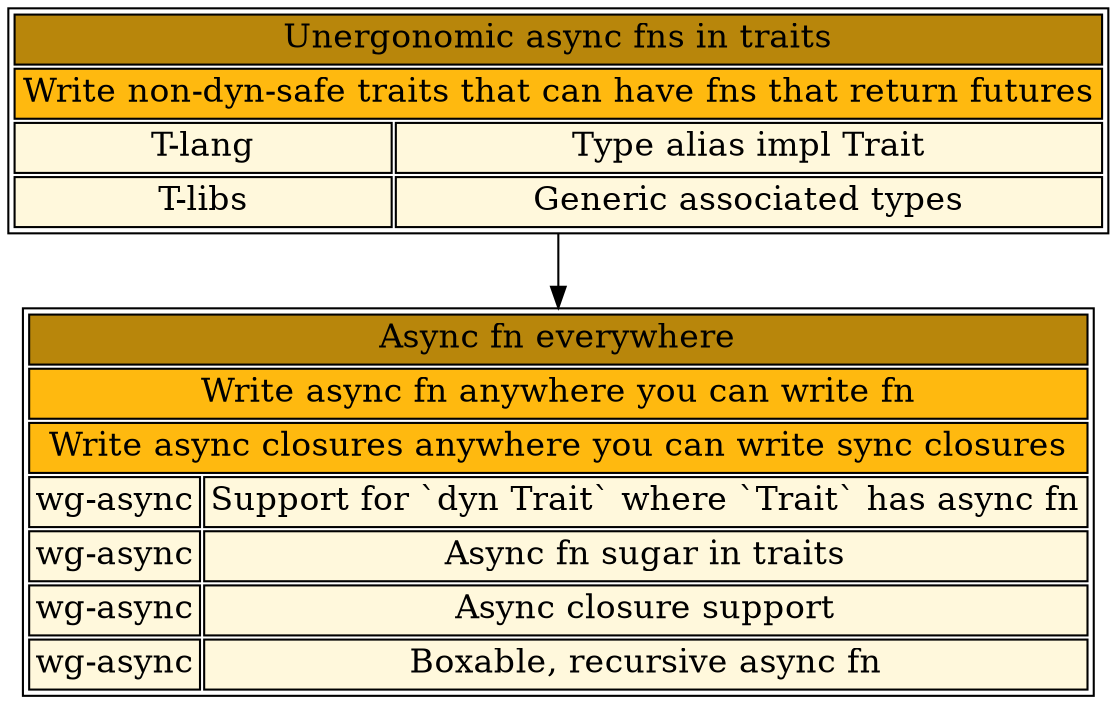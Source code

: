 digraph g {
graph [ rankdir = "TD" ];
node [ fontsize="16", shape = "ellipse" ];
edge [ ];
"async-traits" [
  label = <<table>
    <tr><td bgcolor="darkgoldenrod" colspan="2">Unergonomic async fns in traits</td></tr>
    <tr><td bgcolor="darkgoldenrod1" colspan="2">Write non-dyn-safe traits that can have fns that return futures</td></tr>
    <tr><td bgcolor="cornsilk">T-lang</td><td bgcolor="cornsilk">Type alias impl Trait</td></tr>
    <tr><td bgcolor="cornsilk">T-libs</td><td bgcolor="cornsilk">Generic associated types</td></tr>
  </table>>
  shape = "none"
  margin = 0
]
"async-fn-everywhere" [
  label = <<table>
    <tr><td bgcolor="darkgoldenrod" colspan="2">Async fn everywhere</td></tr>
    <tr><td bgcolor="darkgoldenrod1" colspan="2">Write async fn anywhere you can write fn</td></tr>
    <tr><td bgcolor="darkgoldenrod1" colspan="2">Write async closures anywhere you can write sync closures</td></tr>
    <tr><td bgcolor="cornsilk">wg-async</td><td bgcolor="cornsilk">Support for `dyn Trait` where `Trait` has async fn</td></tr>
    <tr><td bgcolor="cornsilk">wg-async</td><td bgcolor="cornsilk">Async fn sugar in traits</td></tr>
    <tr><td bgcolor="cornsilk">wg-async</td><td bgcolor="cornsilk">Async closure support</td></tr>
    <tr><td bgcolor="cornsilk">wg-async</td><td bgcolor="cornsilk">Boxable, recursive async fn</td></tr>
  </table>>
  shape = "none"
  margin = 0
]
"async-traits" -> "async-fn-everywhere";
}
